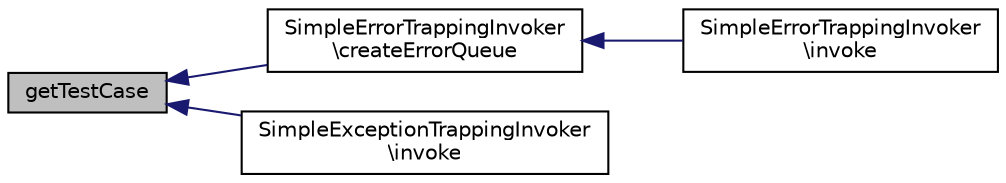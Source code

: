 digraph "getTestCase"
{
  edge [fontname="Helvetica",fontsize="10",labelfontname="Helvetica",labelfontsize="10"];
  node [fontname="Helvetica",fontsize="10",shape=record];
  rankdir="LR";
  Node1 [label="getTestCase",height=0.2,width=0.4,color="black", fillcolor="grey75", style="filled" fontcolor="black"];
  Node1 -> Node2 [dir="back",color="midnightblue",fontsize="10",style="solid",fontname="Helvetica"];
  Node2 [label="SimpleErrorTrappingInvoker\l\\createErrorQueue",height=0.2,width=0.4,color="black", fillcolor="white", style="filled",URL="$class_simple_error_trapping_invoker.html#ad940281d026078002366292e07438294"];
  Node2 -> Node3 [dir="back",color="midnightblue",fontsize="10",style="solid",fontname="Helvetica"];
  Node3 [label="SimpleErrorTrappingInvoker\l\\invoke",height=0.2,width=0.4,color="black", fillcolor="white", style="filled",URL="$class_simple_error_trapping_invoker.html#ad93fc4cbc3f691c1a7a87ec52a06899a"];
  Node1 -> Node4 [dir="back",color="midnightblue",fontsize="10",style="solid",fontname="Helvetica"];
  Node4 [label="SimpleExceptionTrappingInvoker\l\\invoke",height=0.2,width=0.4,color="black", fillcolor="white", style="filled",URL="$class_simple_exception_trapping_invoker.html#ad93fc4cbc3f691c1a7a87ec52a06899a"];
}
